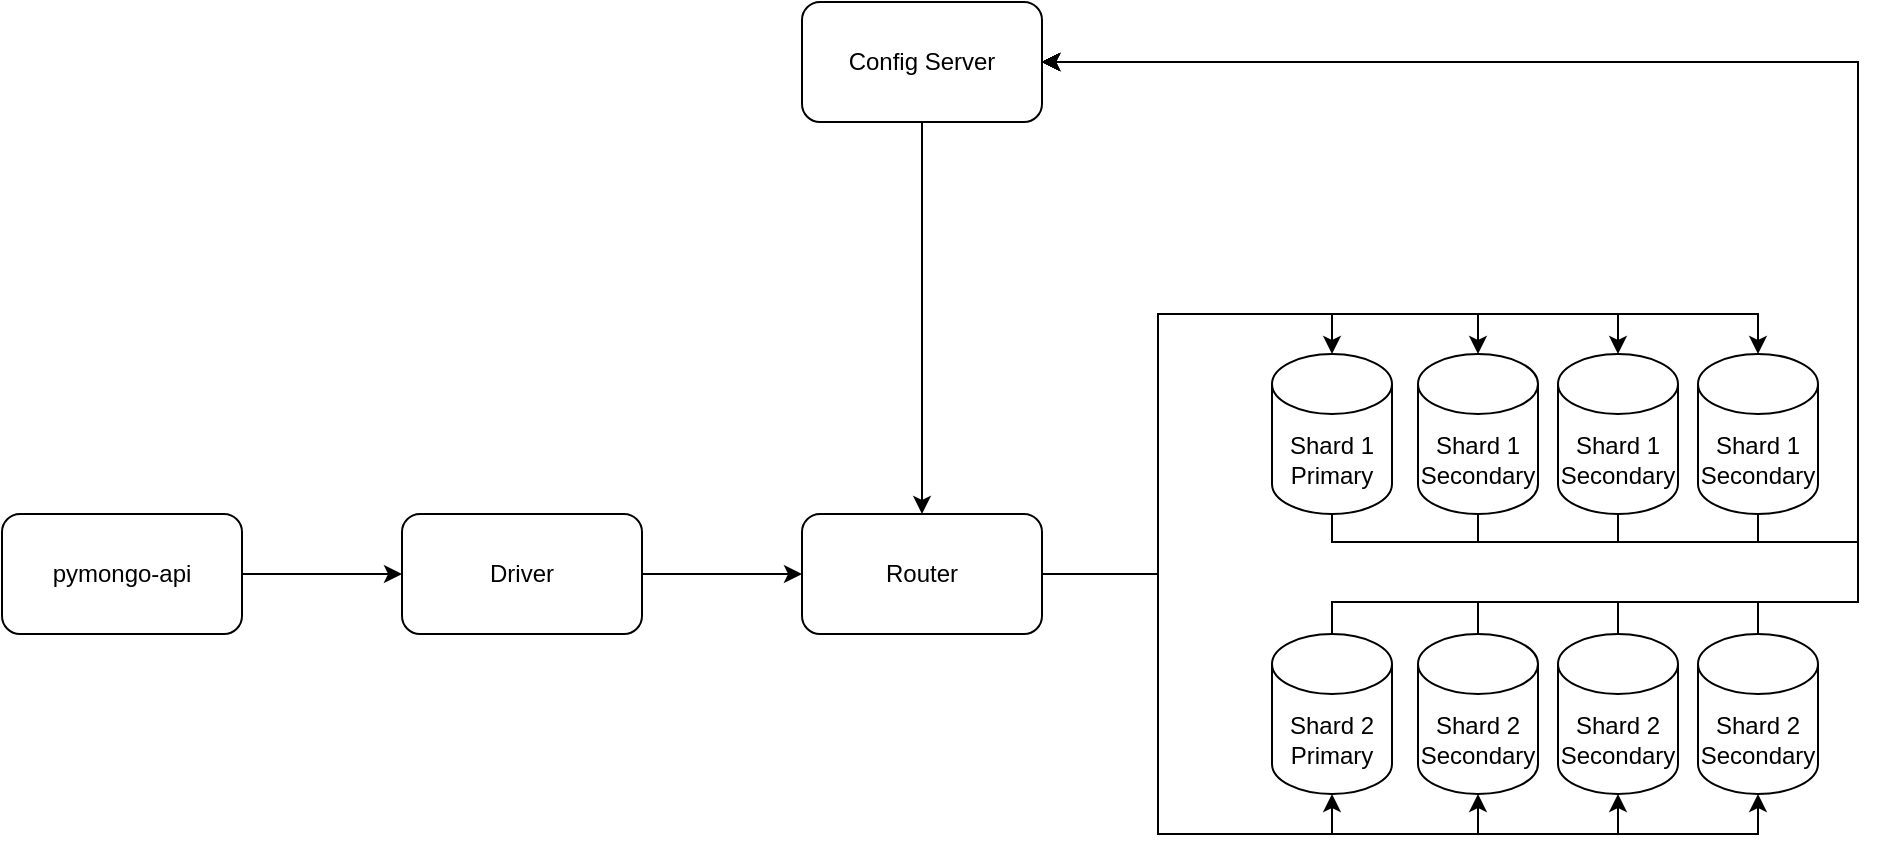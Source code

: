 <mxfile version="24.8.3">
  <diagram name="Page-1" id="-H_mtQnk-PTXWXPvYvuk">
    <mxGraphModel dx="1434" dy="883" grid="1" gridSize="10" guides="1" tooltips="1" connect="1" arrows="1" fold="1" page="1" pageScale="1" pageWidth="1169" pageHeight="827" math="0" shadow="0">
      <root>
        <mxCell id="0" />
        <mxCell id="1" parent="0" />
        <mxCell id="zA23MoTUsTF4_91t8viU-3" value="pymongo-api" style="rounded=1;whiteSpace=wrap;html=1;" parent="1" vertex="1">
          <mxGeometry x="121" y="462" width="120" height="60" as="geometry" />
        </mxCell>
        <mxCell id="zA23MoTUsTF4_91t8viU-4" style="edgeStyle=orthogonalEdgeStyle;rounded=0;orthogonalLoop=1;jettySize=auto;html=1;exitX=1;exitY=0.5;exitDx=0;exitDy=0;entryX=0;entryY=0.5;entryDx=0;entryDy=0;entryPerimeter=0;" parent="1" source="zA23MoTUsTF4_91t8viU-3" edge="1">
          <mxGeometry relative="1" as="geometry">
            <mxPoint x="321.0" y="492" as="targetPoint" />
          </mxGeometry>
        </mxCell>
        <mxCell id="PALh2jBZQSpQOgBiLoI5-8" style="edgeStyle=orthogonalEdgeStyle;rounded=0;orthogonalLoop=1;jettySize=auto;html=1;entryX=0;entryY=0.5;entryDx=0;entryDy=0;" edge="1" parent="1" source="PALh2jBZQSpQOgBiLoI5-6" target="PALh2jBZQSpQOgBiLoI5-7">
          <mxGeometry relative="1" as="geometry" />
        </mxCell>
        <mxCell id="PALh2jBZQSpQOgBiLoI5-6" value="&lt;div&gt;Driver&lt;/div&gt;" style="rounded=1;whiteSpace=wrap;html=1;" vertex="1" parent="1">
          <mxGeometry x="321" y="462" width="120" height="60" as="geometry" />
        </mxCell>
        <mxCell id="PALh2jBZQSpQOgBiLoI5-7" value="&lt;div&gt;Router&lt;/div&gt;" style="rounded=1;whiteSpace=wrap;html=1;" vertex="1" parent="1">
          <mxGeometry x="521" y="462" width="120" height="60" as="geometry" />
        </mxCell>
        <mxCell id="PALh2jBZQSpQOgBiLoI5-16" style="edgeStyle=orthogonalEdgeStyle;rounded=0;orthogonalLoop=1;jettySize=auto;html=1;entryX=0.5;entryY=0;entryDx=0;entryDy=0;" edge="1" parent="1" source="PALh2jBZQSpQOgBiLoI5-13" target="PALh2jBZQSpQOgBiLoI5-7">
          <mxGeometry relative="1" as="geometry" />
        </mxCell>
        <mxCell id="PALh2jBZQSpQOgBiLoI5-13" value="Config Server" style="rounded=1;whiteSpace=wrap;html=1;" vertex="1" parent="1">
          <mxGeometry x="521" y="206" width="120" height="60" as="geometry" />
        </mxCell>
        <mxCell id="PALh2jBZQSpQOgBiLoI5-34" style="edgeStyle=orthogonalEdgeStyle;rounded=0;orthogonalLoop=1;jettySize=auto;html=1;entryX=1;entryY=0.5;entryDx=0;entryDy=0;" edge="1" parent="1" source="PALh2jBZQSpQOgBiLoI5-17" target="PALh2jBZQSpQOgBiLoI5-13">
          <mxGeometry relative="1" as="geometry">
            <Array as="points">
              <mxPoint x="786" y="476" />
              <mxPoint x="1049" y="476" />
              <mxPoint x="1049" y="236" />
            </Array>
          </mxGeometry>
        </mxCell>
        <mxCell id="PALh2jBZQSpQOgBiLoI5-17" value="&lt;div&gt;Shard 1&lt;/div&gt;&lt;div&gt;Primary&lt;br&gt;&lt;/div&gt;" style="shape=cylinder3;whiteSpace=wrap;html=1;boundedLbl=1;backgroundOutline=1;size=15;" vertex="1" parent="1">
          <mxGeometry x="756" y="382" width="60" height="80" as="geometry" />
        </mxCell>
        <mxCell id="PALh2jBZQSpQOgBiLoI5-37" style="edgeStyle=orthogonalEdgeStyle;rounded=0;orthogonalLoop=1;jettySize=auto;html=1;entryX=1;entryY=0.5;entryDx=0;entryDy=0;" edge="1" parent="1" source="PALh2jBZQSpQOgBiLoI5-18" target="PALh2jBZQSpQOgBiLoI5-13">
          <mxGeometry relative="1" as="geometry">
            <Array as="points">
              <mxPoint x="786" y="506" />
              <mxPoint x="1049" y="506" />
              <mxPoint x="1049" y="236" />
            </Array>
          </mxGeometry>
        </mxCell>
        <mxCell id="PALh2jBZQSpQOgBiLoI5-18" value="&lt;div&gt;Shard 2&lt;/div&gt;&lt;div&gt;Primary&lt;/div&gt;" style="shape=cylinder3;whiteSpace=wrap;html=1;boundedLbl=1;backgroundOutline=1;size=15;" vertex="1" parent="1">
          <mxGeometry x="756" y="522" width="60" height="80" as="geometry" />
        </mxCell>
        <mxCell id="PALh2jBZQSpQOgBiLoI5-35" style="edgeStyle=orthogonalEdgeStyle;rounded=0;orthogonalLoop=1;jettySize=auto;html=1;entryX=1;entryY=0.5;entryDx=0;entryDy=0;" edge="1" parent="1" source="PALh2jBZQSpQOgBiLoI5-23" target="PALh2jBZQSpQOgBiLoI5-13">
          <mxGeometry relative="1" as="geometry">
            <Array as="points">
              <mxPoint x="859" y="476" />
              <mxPoint x="1049" y="476" />
              <mxPoint x="1049" y="236" />
            </Array>
          </mxGeometry>
        </mxCell>
        <mxCell id="PALh2jBZQSpQOgBiLoI5-23" value="&lt;div&gt;Shard 1&lt;/div&gt;&lt;div&gt;Secondary&lt;br&gt;&lt;/div&gt;" style="shape=cylinder3;whiteSpace=wrap;html=1;boundedLbl=1;backgroundOutline=1;size=15;" vertex="1" parent="1">
          <mxGeometry x="829" y="382" width="60" height="80" as="geometry" />
        </mxCell>
        <mxCell id="PALh2jBZQSpQOgBiLoI5-36" style="edgeStyle=orthogonalEdgeStyle;rounded=0;orthogonalLoop=1;jettySize=auto;html=1;entryX=1;entryY=0.5;entryDx=0;entryDy=0;" edge="1" parent="1" source="PALh2jBZQSpQOgBiLoI5-24" target="PALh2jBZQSpQOgBiLoI5-13">
          <mxGeometry relative="1" as="geometry">
            <Array as="points">
              <mxPoint x="929" y="476" />
              <mxPoint x="1049" y="476" />
              <mxPoint x="1049" y="236" />
            </Array>
          </mxGeometry>
        </mxCell>
        <mxCell id="PALh2jBZQSpQOgBiLoI5-24" value="&lt;div&gt;Shard 1&lt;/div&gt;&lt;div&gt;Secondary&lt;br&gt;&lt;/div&gt;" style="shape=cylinder3;whiteSpace=wrap;html=1;boundedLbl=1;backgroundOutline=1;size=15;" vertex="1" parent="1">
          <mxGeometry x="899" y="382" width="60" height="80" as="geometry" />
        </mxCell>
        <mxCell id="PALh2jBZQSpQOgBiLoI5-25" style="edgeStyle=orthogonalEdgeStyle;rounded=0;orthogonalLoop=1;jettySize=auto;html=1;entryX=0.5;entryY=0;entryDx=0;entryDy=0;entryPerimeter=0;" edge="1" parent="1" source="PALh2jBZQSpQOgBiLoI5-7" target="PALh2jBZQSpQOgBiLoI5-23">
          <mxGeometry relative="1" as="geometry">
            <Array as="points">
              <mxPoint x="699" y="492" />
              <mxPoint x="699" y="362" />
              <mxPoint x="859" y="362" />
            </Array>
          </mxGeometry>
        </mxCell>
        <mxCell id="PALh2jBZQSpQOgBiLoI5-26" style="edgeStyle=orthogonalEdgeStyle;rounded=0;orthogonalLoop=1;jettySize=auto;html=1;entryX=0.5;entryY=0;entryDx=0;entryDy=0;entryPerimeter=0;" edge="1" parent="1" source="PALh2jBZQSpQOgBiLoI5-7" target="PALh2jBZQSpQOgBiLoI5-24">
          <mxGeometry relative="1" as="geometry">
            <Array as="points">
              <mxPoint x="699" y="492" />
              <mxPoint x="699" y="362" />
              <mxPoint x="929" y="362" />
            </Array>
          </mxGeometry>
        </mxCell>
        <mxCell id="PALh2jBZQSpQOgBiLoI5-38" style="edgeStyle=orthogonalEdgeStyle;rounded=0;orthogonalLoop=1;jettySize=auto;html=1;entryX=1;entryY=0.5;entryDx=0;entryDy=0;" edge="1" parent="1" source="PALh2jBZQSpQOgBiLoI5-27" target="PALh2jBZQSpQOgBiLoI5-13">
          <mxGeometry relative="1" as="geometry">
            <Array as="points">
              <mxPoint x="859" y="506" />
              <mxPoint x="1049" y="506" />
              <mxPoint x="1049" y="236" />
            </Array>
          </mxGeometry>
        </mxCell>
        <mxCell id="PALh2jBZQSpQOgBiLoI5-27" value="&lt;div&gt;Shard 2&lt;/div&gt;Secondary" style="shape=cylinder3;whiteSpace=wrap;html=1;boundedLbl=1;backgroundOutline=1;size=15;" vertex="1" parent="1">
          <mxGeometry x="829" y="522" width="60" height="80" as="geometry" />
        </mxCell>
        <mxCell id="PALh2jBZQSpQOgBiLoI5-39" style="edgeStyle=orthogonalEdgeStyle;rounded=0;orthogonalLoop=1;jettySize=auto;html=1;entryX=1;entryY=0.5;entryDx=0;entryDy=0;" edge="1" parent="1" source="PALh2jBZQSpQOgBiLoI5-28" target="PALh2jBZQSpQOgBiLoI5-13">
          <mxGeometry relative="1" as="geometry">
            <Array as="points">
              <mxPoint x="929" y="506" />
              <mxPoint x="1049" y="506" />
              <mxPoint x="1049" y="236" />
            </Array>
          </mxGeometry>
        </mxCell>
        <mxCell id="PALh2jBZQSpQOgBiLoI5-28" value="&lt;div&gt;Shard 2&lt;/div&gt;Secondary" style="shape=cylinder3;whiteSpace=wrap;html=1;boundedLbl=1;backgroundOutline=1;size=15;" vertex="1" parent="1">
          <mxGeometry x="899" y="522" width="60" height="80" as="geometry" />
        </mxCell>
        <mxCell id="PALh2jBZQSpQOgBiLoI5-29" style="edgeStyle=orthogonalEdgeStyle;rounded=0;orthogonalLoop=1;jettySize=auto;html=1;entryX=0.5;entryY=1;entryDx=0;entryDy=0;entryPerimeter=0;" edge="1" parent="1" source="PALh2jBZQSpQOgBiLoI5-7" target="PALh2jBZQSpQOgBiLoI5-18">
          <mxGeometry relative="1" as="geometry">
            <Array as="points">
              <mxPoint x="699" y="492" />
              <mxPoint x="699" y="622" />
              <mxPoint x="786" y="622" />
            </Array>
          </mxGeometry>
        </mxCell>
        <mxCell id="PALh2jBZQSpQOgBiLoI5-31" style="edgeStyle=orthogonalEdgeStyle;rounded=0;orthogonalLoop=1;jettySize=auto;html=1;entryX=0.5;entryY=0;entryDx=0;entryDy=0;entryPerimeter=0;" edge="1" parent="1" source="PALh2jBZQSpQOgBiLoI5-7" target="PALh2jBZQSpQOgBiLoI5-17">
          <mxGeometry relative="1" as="geometry">
            <Array as="points">
              <mxPoint x="699" y="492" />
              <mxPoint x="699" y="362" />
              <mxPoint x="786" y="362" />
            </Array>
          </mxGeometry>
        </mxCell>
        <mxCell id="PALh2jBZQSpQOgBiLoI5-32" style="edgeStyle=orthogonalEdgeStyle;rounded=0;orthogonalLoop=1;jettySize=auto;html=1;entryX=0.5;entryY=1;entryDx=0;entryDy=0;entryPerimeter=0;" edge="1" parent="1" source="PALh2jBZQSpQOgBiLoI5-7" target="PALh2jBZQSpQOgBiLoI5-27">
          <mxGeometry relative="1" as="geometry">
            <Array as="points">
              <mxPoint x="699" y="492" />
              <mxPoint x="699" y="622" />
              <mxPoint x="859" y="622" />
            </Array>
          </mxGeometry>
        </mxCell>
        <mxCell id="PALh2jBZQSpQOgBiLoI5-33" style="edgeStyle=orthogonalEdgeStyle;rounded=0;orthogonalLoop=1;jettySize=auto;html=1;entryX=0.5;entryY=1;entryDx=0;entryDy=0;entryPerimeter=0;" edge="1" parent="1" source="PALh2jBZQSpQOgBiLoI5-7" target="PALh2jBZQSpQOgBiLoI5-28">
          <mxGeometry relative="1" as="geometry">
            <Array as="points">
              <mxPoint x="699" y="492" />
              <mxPoint x="699" y="622" />
              <mxPoint x="929" y="622" />
            </Array>
          </mxGeometry>
        </mxCell>
        <mxCell id="PALh2jBZQSpQOgBiLoI5-44" style="edgeStyle=orthogonalEdgeStyle;rounded=0;orthogonalLoop=1;jettySize=auto;html=1;entryX=1;entryY=0.5;entryDx=0;entryDy=0;" edge="1" parent="1" source="PALh2jBZQSpQOgBiLoI5-40" target="PALh2jBZQSpQOgBiLoI5-13">
          <mxGeometry relative="1" as="geometry">
            <Array as="points">
              <mxPoint x="999" y="476" />
              <mxPoint x="1049" y="476" />
              <mxPoint x="1049" y="236" />
            </Array>
          </mxGeometry>
        </mxCell>
        <mxCell id="PALh2jBZQSpQOgBiLoI5-40" value="&lt;div&gt;Shard 1&lt;/div&gt;&lt;div&gt;Secondary&lt;br&gt;&lt;/div&gt;" style="shape=cylinder3;whiteSpace=wrap;html=1;boundedLbl=1;backgroundOutline=1;size=15;" vertex="1" parent="1">
          <mxGeometry x="969" y="382" width="60" height="80" as="geometry" />
        </mxCell>
        <mxCell id="PALh2jBZQSpQOgBiLoI5-45" style="edgeStyle=orthogonalEdgeStyle;rounded=0;orthogonalLoop=1;jettySize=auto;html=1;entryX=1;entryY=0.5;entryDx=0;entryDy=0;" edge="1" parent="1" source="PALh2jBZQSpQOgBiLoI5-41" target="PALh2jBZQSpQOgBiLoI5-13">
          <mxGeometry relative="1" as="geometry">
            <Array as="points">
              <mxPoint x="999" y="506" />
              <mxPoint x="1049" y="506" />
              <mxPoint x="1049" y="236" />
            </Array>
          </mxGeometry>
        </mxCell>
        <mxCell id="PALh2jBZQSpQOgBiLoI5-41" value="&lt;div&gt;Shard 2&lt;/div&gt;Secondary" style="shape=cylinder3;whiteSpace=wrap;html=1;boundedLbl=1;backgroundOutline=1;size=15;" vertex="1" parent="1">
          <mxGeometry x="969" y="522" width="60" height="80" as="geometry" />
        </mxCell>
        <mxCell id="PALh2jBZQSpQOgBiLoI5-42" style="edgeStyle=orthogonalEdgeStyle;rounded=0;orthogonalLoop=1;jettySize=auto;html=1;entryX=0.5;entryY=1;entryDx=0;entryDy=0;entryPerimeter=0;" edge="1" parent="1" source="PALh2jBZQSpQOgBiLoI5-7" target="PALh2jBZQSpQOgBiLoI5-41">
          <mxGeometry relative="1" as="geometry">
            <Array as="points">
              <mxPoint x="699" y="492" />
              <mxPoint x="699" y="622" />
              <mxPoint x="999" y="622" />
            </Array>
          </mxGeometry>
        </mxCell>
        <mxCell id="PALh2jBZQSpQOgBiLoI5-43" style="edgeStyle=orthogonalEdgeStyle;rounded=0;orthogonalLoop=1;jettySize=auto;html=1;entryX=0.5;entryY=0;entryDx=0;entryDy=0;entryPerimeter=0;" edge="1" parent="1" source="PALh2jBZQSpQOgBiLoI5-7" target="PALh2jBZQSpQOgBiLoI5-40">
          <mxGeometry relative="1" as="geometry">
            <Array as="points">
              <mxPoint x="699" y="492" />
              <mxPoint x="699" y="362" />
              <mxPoint x="999" y="362" />
            </Array>
          </mxGeometry>
        </mxCell>
      </root>
    </mxGraphModel>
  </diagram>
</mxfile>
